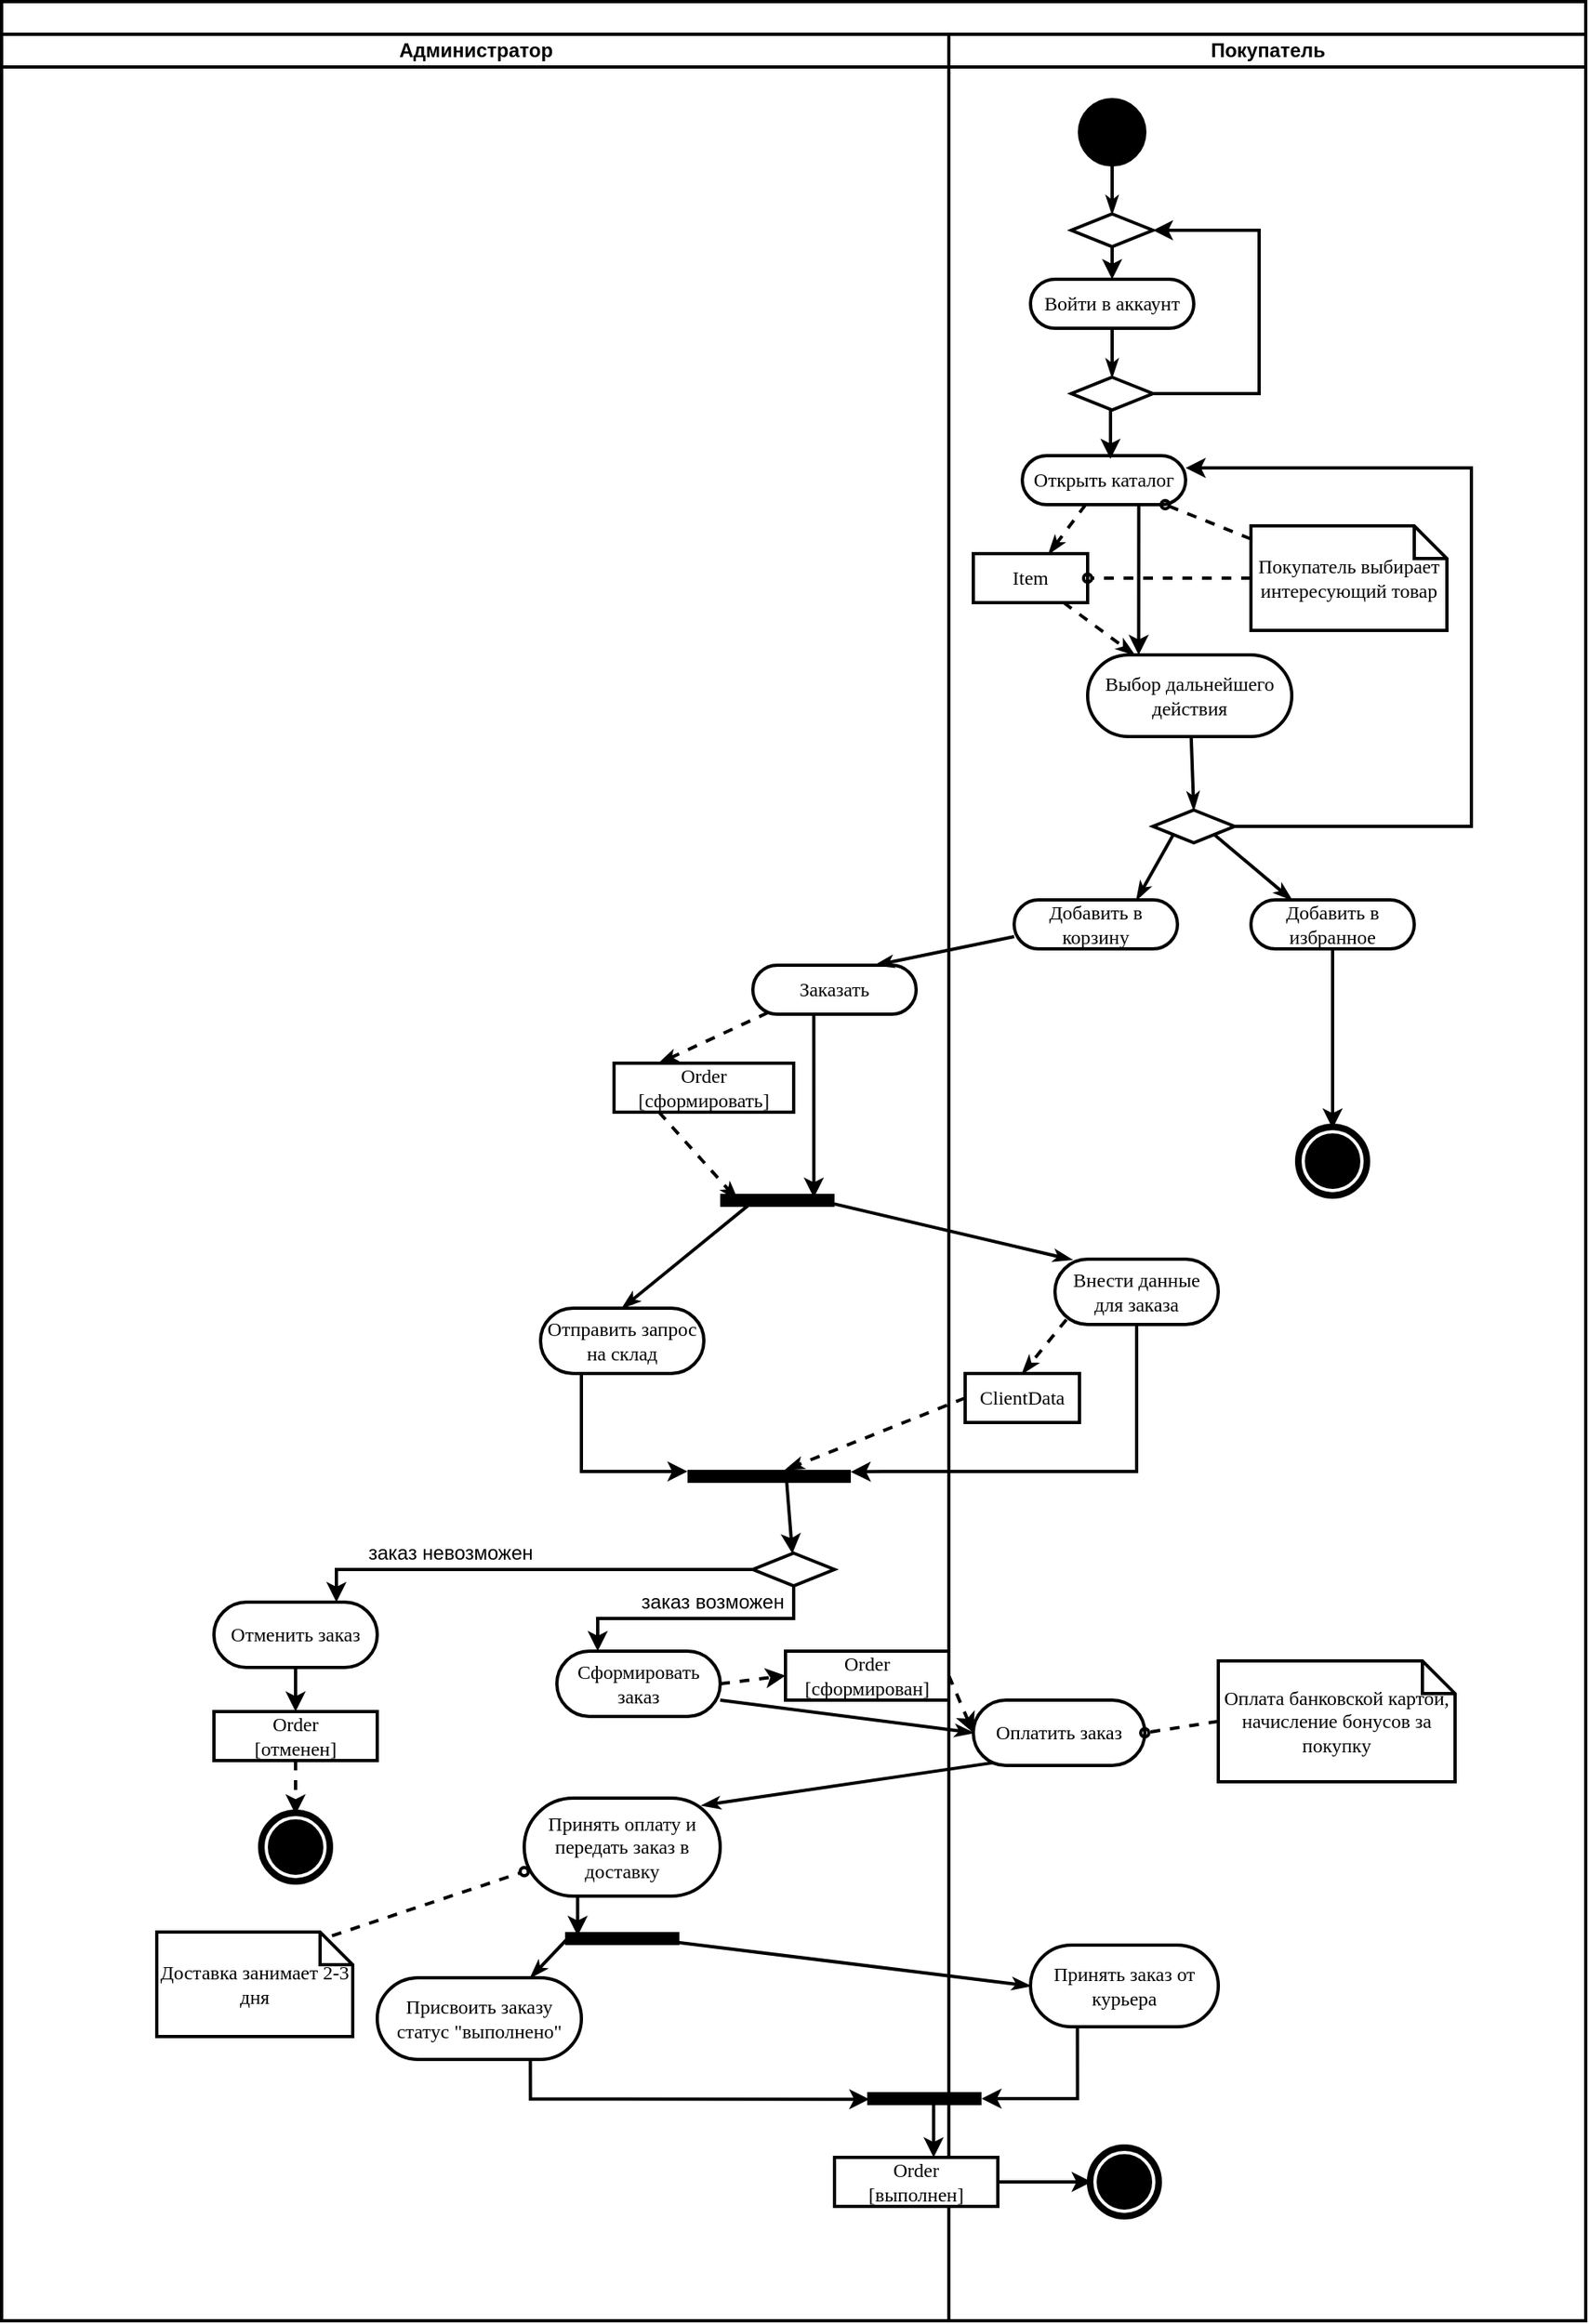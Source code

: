 <mxfile version="14.5.1" type="device"><diagram name="Page-1" id="0783ab3e-0a74-02c8-0abd-f7b4e66b4bec"><mxGraphModel dx="768" dy="1582" grid="1" gridSize="10" guides="1" tooltips="1" connect="1" arrows="1" fold="1" page="1" pageScale="1" pageWidth="850" pageHeight="1100" background="#ffffff" math="0" shadow="0"><root><mxCell id="0"/><mxCell id="1" parent="0"/><mxCell id="hK5iQd5hAezrhzePRiLR-126" style="edgeStyle=orthogonalEdgeStyle;rounded=0;orthogonalLoop=1;jettySize=auto;html=1;exitX=0.5;exitY=1;exitDx=0;exitDy=0;entryX=0.999;entryY=0.154;entryDx=0;entryDy=0;entryPerimeter=0;strokeWidth=2;" parent="1" source="hK5iQd5hAezrhzePRiLR-85" target="hK5iQd5hAezrhzePRiLR-138" edge="1"><mxGeometry relative="1" as="geometry"><mxPoint x="460.0" y="920" as="targetPoint"/><Array as="points"><mxPoint x="580" y="890"/><mxPoint x="560" y="890"/></Array></mxGeometry></mxCell><mxCell id="1c1d494c118603dd-1" value="" style="swimlane;html=1;childLayout=stackLayout;startSize=20;rounded=0;shadow=0;comic=0;labelBackgroundColor=none;strokeWidth=2;fontFamily=Verdana;fontSize=12;align=center;" parent="1" vertex="1"><mxGeometry x="40" y="-10" width="970" height="1420" as="geometry"/></mxCell><mxCell id="1c1d494c118603dd-2" value="Администратор" style="swimlane;html=1;startSize=20;strokeWidth=2;" parent="1c1d494c118603dd-1" vertex="1"><mxGeometry y="20" width="580" height="1400" as="geometry"/></mxCell><mxCell id="hK5iQd5hAezrhzePRiLR-89" value="Отправить запрос на склад" style="rounded=1;whiteSpace=wrap;html=1;shadow=0;comic=0;labelBackgroundColor=none;strokeWidth=2;fontFamily=Verdana;fontSize=12;align=center;arcSize=50;" parent="1c1d494c118603dd-2" vertex="1"><mxGeometry x="330" y="780" width="100" height="40" as="geometry"/></mxCell><mxCell id="hK5iQd5hAezrhzePRiLR-91" value="Сформировать заказ" style="rounded=1;whiteSpace=wrap;html=1;shadow=0;comic=0;labelBackgroundColor=none;strokeWidth=2;fontFamily=Verdana;fontSize=12;align=center;arcSize=50;" parent="1c1d494c118603dd-2" vertex="1"><mxGeometry x="340" y="990" width="100" height="40" as="geometry"/></mxCell><mxCell id="hK5iQd5hAezrhzePRiLR-98" style="edgeStyle=orthogonalEdgeStyle;rounded=0;orthogonalLoop=1;jettySize=auto;html=1;exitX=0.5;exitY=1;exitDx=0;exitDy=0;entryX=0.5;entryY=0;entryDx=0;entryDy=0;strokeWidth=2;" parent="1c1d494c118603dd-2" source="hK5iQd5hAezrhzePRiLR-92" target="PaFCo9IKnVCk_rTo2E6j-6" edge="1"><mxGeometry relative="1" as="geometry"><mxPoint x="180" y="1040" as="targetPoint"/></mxGeometry></mxCell><mxCell id="hK5iQd5hAezrhzePRiLR-92" value="Отменить заказ" style="rounded=1;whiteSpace=wrap;html=1;shadow=0;comic=0;labelBackgroundColor=none;strokeWidth=2;fontFamily=Verdana;fontSize=12;align=center;arcSize=50;" parent="1c1d494c118603dd-2" vertex="1"><mxGeometry x="130" y="960" width="100" height="40" as="geometry"/></mxCell><mxCell id="hK5iQd5hAezrhzePRiLR-97" value="" style="shape=mxgraph.bpmn.shape;html=1;verticalLabelPosition=bottom;labelBackgroundColor=#ffffff;verticalAlign=top;perimeter=ellipsePerimeter;outline=end;symbol=terminate;rounded=0;shadow=0;comic=0;strokeWidth=2;fontFamily=Verdana;fontSize=12;align=center;" parent="1c1d494c118603dd-2" vertex="1"><mxGeometry x="160" y="1090" width="40" height="40" as="geometry"/></mxCell><mxCell id="hK5iQd5hAezrhzePRiLR-111" style="edgeStyle=orthogonalEdgeStyle;rounded=0;orthogonalLoop=1;jettySize=auto;html=1;exitX=0.5;exitY=1;exitDx=0;exitDy=0;entryX=0.11;entryY=0.292;entryDx=0;entryDy=0;entryPerimeter=0;strokeWidth=2;" parent="1c1d494c118603dd-2" source="hK5iQd5hAezrhzePRiLR-102" target="I1oVrFTaeM4U8yDyxwLj-1" edge="1"><mxGeometry relative="1" as="geometry"><mxPoint x="360" y="1150" as="targetPoint"/><Array as="points"/></mxGeometry></mxCell><mxCell id="hK5iQd5hAezrhzePRiLR-102" value="Принять оплату и передать заказ в доставку" style="rounded=1;whiteSpace=wrap;html=1;shadow=0;comic=0;labelBackgroundColor=none;strokeWidth=2;fontFamily=Verdana;fontSize=12;align=center;arcSize=50;" parent="1c1d494c118603dd-2" vertex="1"><mxGeometry x="320" y="1080" width="120" height="60" as="geometry"/></mxCell><mxCell id="hK5iQd5hAezrhzePRiLR-104" value="Доставка занимает 2-3 дня" style="shape=note;whiteSpace=wrap;html=1;rounded=0;shadow=0;comic=0;labelBackgroundColor=none;strokeWidth=2;fontFamily=Verdana;fontSize=12;align=center;size=20;" parent="1c1d494c118603dd-2" vertex="1"><mxGeometry x="95" y="1162" width="120" height="64" as="geometry"/></mxCell><mxCell id="hK5iQd5hAezrhzePRiLR-105" style="edgeStyle=none;rounded=0;html=1;dashed=1;labelBackgroundColor=none;startArrow=none;startFill=0;startSize=5;endArrow=oval;endFill=0;endSize=5;jettySize=auto;orthogonalLoop=1;strokeWidth=2;fontFamily=Verdana;fontSize=12;entryX=0;entryY=0.75;entryDx=0;entryDy=0;exitX=0.894;exitY=0.036;exitDx=0;exitDy=0;exitPerimeter=0;" parent="1c1d494c118603dd-2" source="hK5iQd5hAezrhzePRiLR-104" target="hK5iQd5hAezrhzePRiLR-102" edge="1"><mxGeometry relative="1" as="geometry"><mxPoint x="385" y="1201.5" as="sourcePoint"/><mxPoint x="285" y="1201.5" as="targetPoint"/></mxGeometry></mxCell><mxCell id="hK5iQd5hAezrhzePRiLR-114" value="Присвоить заказу статус &quot;выполнено&quot;" style="rounded=1;whiteSpace=wrap;html=1;shadow=0;comic=0;labelBackgroundColor=none;strokeWidth=2;fontFamily=Verdana;fontSize=12;align=center;arcSize=50;" parent="1c1d494c118603dd-2" vertex="1"><mxGeometry x="230" y="1190" width="125" height="50" as="geometry"/></mxCell><mxCell id="hK5iQd5hAezrhzePRiLR-116" style="edgeStyle=none;rounded=0;html=1;labelBackgroundColor=none;startArrow=none;startFill=0;startSize=5;endArrow=classicThin;endFill=1;endSize=5;jettySize=auto;orthogonalLoop=1;strokeWidth=2;fontFamily=Verdana;fontSize=12;entryX=0.75;entryY=0;entryDx=0;entryDy=0;exitX=0;exitY=1;exitDx=0;exitDy=0;" parent="1c1d494c118603dd-2" target="hK5iQd5hAezrhzePRiLR-114" edge="1"><mxGeometry relative="1" as="geometry"><mxPoint x="347.5" y="1165" as="sourcePoint"/><mxPoint x="480.0" y="1205" as="targetPoint"/></mxGeometry></mxCell><mxCell id="hK5iQd5hAezrhzePRiLR-133" value="заказ невозможен" style="text;html=1;strokeColor=none;fillColor=none;align=center;verticalAlign=middle;whiteSpace=wrap;rounded=0;rotation=0;strokeWidth=2;" parent="1c1d494c118603dd-2" vertex="1"><mxGeometry x="215" y="920" width="120" height="20" as="geometry"/></mxCell><mxCell id="hK5iQd5hAezrhzePRiLR-134" value="заказ возможен" style="text;html=1;align=center;verticalAlign=middle;resizable=0;points=[];autosize=1;strokeWidth=2;" parent="1c1d494c118603dd-2" vertex="1"><mxGeometry x="385" y="950" width="100" height="20" as="geometry"/></mxCell><mxCell id="hK5iQd5hAezrhzePRiLR-136" style="edgeStyle=orthogonalEdgeStyle;rounded=0;orthogonalLoop=1;jettySize=auto;html=1;exitX=0.5;exitY=1;exitDx=0;exitDy=0;strokeWidth=2;" parent="1c1d494c118603dd-2" source="hK5iQd5hAezrhzePRiLR-133" target="hK5iQd5hAezrhzePRiLR-133" edge="1"><mxGeometry relative="1" as="geometry"/></mxCell><mxCell id="hK5iQd5hAezrhzePRiLR-143" value="" style="line;strokeWidth=8;fillColor=none;align=left;verticalAlign=middle;spacingTop=-1;spacingLeft=3;spacingRight=3;rotatable=0;labelPosition=right;points=[];portConstraint=eastwest;" parent="1c1d494c118603dd-2" vertex="1"><mxGeometry x="440" y="710" width="70" height="8" as="geometry"/></mxCell><mxCell id="hK5iQd5hAezrhzePRiLR-87" style="edgeStyle=none;rounded=0;html=1;labelBackgroundColor=none;startArrow=none;startFill=0;startSize=5;endArrow=classicThin;endFill=1;endSize=5;jettySize=auto;orthogonalLoop=1;strokeWidth=2;fontFamily=Verdana;fontSize=12;entryX=0.5;entryY=0;entryDx=0;entryDy=0;exitX=0.252;exitY=0.839;exitDx=0;exitDy=0;exitPerimeter=0;" parent="1c1d494c118603dd-2" source="hK5iQd5hAezrhzePRiLR-143" target="hK5iQd5hAezrhzePRiLR-89" edge="1"><mxGeometry relative="1" as="geometry"><mxPoint x="447.5" y="724" as="sourcePoint"/><mxPoint x="381.3" y="751" as="targetPoint"/></mxGeometry></mxCell><mxCell id="I1oVrFTaeM4U8yDyxwLj-1" value="" style="line;strokeWidth=8;fillColor=none;align=left;verticalAlign=middle;spacingTop=-1;spacingLeft=3;spacingRight=3;rotatable=0;labelPosition=right;points=[];portConstraint=eastwest;" parent="1c1d494c118603dd-2" vertex="1"><mxGeometry x="345" y="1162" width="70" height="8" as="geometry"/></mxCell><mxCell id="XNTzc82QQBspX6-do7zH-3" style="edgeStyle=orthogonalEdgeStyle;rounded=0;orthogonalLoop=1;jettySize=auto;html=1;exitX=0.5;exitY=1;exitDx=0;exitDy=0;entryX=0.819;entryY=0.292;entryDx=0;entryDy=0;entryPerimeter=0;strokeWidth=2;" parent="1c1d494c118603dd-2" source="hK5iQd5hAezrhzePRiLR-80" target="hK5iQd5hAezrhzePRiLR-143" edge="1"><mxGeometry relative="1" as="geometry"><Array as="points"><mxPoint x="497" y="600"/></Array></mxGeometry></mxCell><mxCell id="hK5iQd5hAezrhzePRiLR-80" value="Заказать" style="rounded=1;whiteSpace=wrap;html=1;shadow=0;comic=0;labelBackgroundColor=none;strokeWidth=2;fontFamily=Verdana;fontSize=12;align=center;arcSize=50;" parent="1c1d494c118603dd-2" vertex="1"><mxGeometry x="460" y="570" width="100" height="30" as="geometry"/></mxCell><mxCell id="XNTzc82QQBspX6-do7zH-1" value="Order&lt;br&gt;[сформировать]" style="rounded=0;whiteSpace=wrap;html=1;shadow=0;comic=0;labelBackgroundColor=none;strokeWidth=2;fontFamily=Verdana;fontSize=12;align=center;arcSize=50;" parent="1c1d494c118603dd-2" vertex="1"><mxGeometry x="375" y="630" width="110" height="30" as="geometry"/></mxCell><mxCell id="XNTzc82QQBspX6-do7zH-5" value="Order&lt;br&gt;[сформирован]" style="rounded=0;whiteSpace=wrap;html=1;shadow=0;comic=0;labelBackgroundColor=none;strokeWidth=2;fontFamily=Verdana;fontSize=12;align=center;arcSize=50;" parent="1c1d494c118603dd-2" vertex="1"><mxGeometry x="480" y="990" width="100" height="30" as="geometry"/></mxCell><mxCell id="XNTzc82QQBspX6-do7zH-7" value="" style="endArrow=classic;html=1;exitX=1;exitY=0.5;exitDx=0;exitDy=0;entryX=0;entryY=0.5;entryDx=0;entryDy=0;dashed=1;strokeWidth=2;" parent="1c1d494c118603dd-2" source="hK5iQd5hAezrhzePRiLR-91" target="XNTzc82QQBspX6-do7zH-5" edge="1"><mxGeometry width="50" height="50" relative="1" as="geometry"><mxPoint x="420" y="900" as="sourcePoint"/><mxPoint x="470" y="850" as="targetPoint"/></mxGeometry></mxCell><mxCell id="PaFCo9IKnVCk_rTo2E6j-2" style="edgeStyle=none;rounded=0;html=1;labelBackgroundColor=none;startArrow=none;startFill=0;startSize=5;endArrow=classicThin;endFill=1;endSize=5;jettySize=auto;orthogonalLoop=1;strokeWidth=2;fontFamily=Verdana;fontSize=12;dashed=1;exitX=0.093;exitY=0.967;exitDx=0;exitDy=0;exitPerimeter=0;entryX=0.25;entryY=0;entryDx=0;entryDy=0;" parent="1c1d494c118603dd-2" source="hK5iQd5hAezrhzePRiLR-80" target="XNTzc82QQBspX6-do7zH-1" edge="1"><mxGeometry relative="1" as="geometry"><mxPoint x="660.312" y="358" as="sourcePoint"/><mxPoint x="703.646" y="390" as="targetPoint"/></mxGeometry></mxCell><mxCell id="PaFCo9IKnVCk_rTo2E6j-3" style="edgeStyle=none;rounded=0;html=1;labelBackgroundColor=none;startArrow=none;startFill=0;startSize=5;endArrow=classicThin;endFill=1;endSize=5;jettySize=auto;orthogonalLoop=1;strokeWidth=2;fontFamily=Verdana;fontSize=12;dashed=1;exitX=0.25;exitY=1;exitDx=0;exitDy=0;entryX=0.152;entryY=0.458;entryDx=0;entryDy=0;entryPerimeter=0;" parent="1c1d494c118603dd-2" source="XNTzc82QQBspX6-do7zH-1" target="hK5iQd5hAezrhzePRiLR-143" edge="1"><mxGeometry relative="1" as="geometry"><mxPoint x="479.3" y="609.01" as="sourcePoint"/><mxPoint x="412.5" y="640" as="targetPoint"/></mxGeometry></mxCell><mxCell id="PaFCo9IKnVCk_rTo2E6j-7" style="edgeStyle=orthogonalEdgeStyle;rounded=0;orthogonalLoop=1;jettySize=auto;html=1;exitX=0.5;exitY=1;exitDx=0;exitDy=0;entryX=0.5;entryY=0;entryDx=0;entryDy=0;dashed=1;strokeWidth=2;" parent="1c1d494c118603dd-2" source="PaFCo9IKnVCk_rTo2E6j-6" target="hK5iQd5hAezrhzePRiLR-97" edge="1"><mxGeometry relative="1" as="geometry"/></mxCell><mxCell id="PaFCo9IKnVCk_rTo2E6j-6" value="Order&lt;br&gt;[отменен]" style="rounded=0;whiteSpace=wrap;html=1;shadow=0;comic=0;labelBackgroundColor=none;strokeWidth=2;fontFamily=Verdana;fontSize=12;align=center;arcSize=50;" parent="1c1d494c118603dd-2" vertex="1"><mxGeometry x="130" y="1027" width="100" height="30" as="geometry"/></mxCell><mxCell id="hK5iQd5hAezrhzePRiLR-95" value="" style="rhombus;whiteSpace=wrap;html=1;strokeWidth=2;" parent="1c1d494c118603dd-2" vertex="1"><mxGeometry x="460" y="930" width="50" height="20" as="geometry"/></mxCell><mxCell id="hK5iQd5hAezrhzePRiLR-132" style="edgeStyle=orthogonalEdgeStyle;rounded=0;orthogonalLoop=1;jettySize=auto;html=1;exitX=0.5;exitY=1;exitDx=0;exitDy=0;entryX=0.25;entryY=0;entryDx=0;entryDy=0;strokeWidth=2;" parent="1c1d494c118603dd-2" source="hK5iQd5hAezrhzePRiLR-95" target="hK5iQd5hAezrhzePRiLR-91" edge="1"><mxGeometry relative="1" as="geometry"/></mxCell><mxCell id="hK5iQd5hAezrhzePRiLR-135" style="edgeStyle=orthogonalEdgeStyle;rounded=0;orthogonalLoop=1;jettySize=auto;html=1;exitX=0;exitY=0.5;exitDx=0;exitDy=0;entryX=0.75;entryY=0;entryDx=0;entryDy=0;strokeWidth=2;" parent="1c1d494c118603dd-2" source="hK5iQd5hAezrhzePRiLR-95" target="hK5iQd5hAezrhzePRiLR-92" edge="1"><mxGeometry relative="1" as="geometry"/></mxCell><mxCell id="1c1d494c118603dd-4" value="Покупатель" style="swimlane;html=1;startSize=20;strokeWidth=2;" parent="1c1d494c118603dd-1" vertex="1"><mxGeometry x="580" y="20" width="390" height="1400" as="geometry"/></mxCell><mxCell id="1c1d494c118603dd-27" style="edgeStyle=orthogonalEdgeStyle;rounded=0;html=1;labelBackgroundColor=none;startArrow=none;startFill=0;startSize=5;endArrow=classicThin;endFill=1;endSize=5;jettySize=auto;orthogonalLoop=1;strokeWidth=2;fontFamily=Verdana;fontSize=12;entryX=0.5;entryY=0;entryDx=0;entryDy=0;" parent="1c1d494c118603dd-4" source="60571a20871a0731-4" target="hK5iQd5hAezrhzePRiLR-65" edge="1"><mxGeometry relative="1" as="geometry"><mxPoint x="90" y="110" as="targetPoint"/></mxGeometry></mxCell><mxCell id="60571a20871a0731-4" value="" style="ellipse;whiteSpace=wrap;html=1;rounded=0;shadow=0;comic=0;labelBackgroundColor=none;strokeWidth=2;fillColor=#000000;fontFamily=Verdana;fontSize=12;align=center;" parent="1c1d494c118603dd-4" vertex="1"><mxGeometry x="80" y="40" width="40" height="40" as="geometry"/></mxCell><mxCell id="60571a20871a0731-8" value="Войти в аккаунт" style="rounded=1;whiteSpace=wrap;html=1;shadow=0;comic=0;labelBackgroundColor=none;strokeWidth=2;fontFamily=Verdana;fontSize=12;align=center;arcSize=50;" parent="1c1d494c118603dd-4" vertex="1"><mxGeometry x="50" y="150" width="100" height="30" as="geometry"/></mxCell><mxCell id="1c1d494c118603dd-33" style="rounded=0;html=1;labelBackgroundColor=none;startArrow=none;startFill=0;startSize=5;endArrow=classicThin;endFill=1;endSize=5;jettySize=auto;orthogonalLoop=1;strokeWidth=2;fontFamily=Verdana;fontSize=12;dashed=1;" parent="1c1d494c118603dd-4" source="1c1d494c118603dd-5" target="1c1d494c118603dd-9" edge="1"><mxGeometry relative="1" as="geometry"/></mxCell><mxCell id="PaFCo9IKnVCk_rTo2E6j-1" style="edgeStyle=orthogonalEdgeStyle;rounded=0;orthogonalLoop=1;jettySize=auto;html=1;exitX=0.5;exitY=1;exitDx=0;exitDy=0;entryX=0.25;entryY=0;entryDx=0;entryDy=0;strokeWidth=2;" parent="1c1d494c118603dd-4" source="1c1d494c118603dd-5" target="1c1d494c118603dd-8" edge="1"><mxGeometry relative="1" as="geometry"><Array as="points"><mxPoint x="116" y="288"/></Array></mxGeometry></mxCell><mxCell id="1c1d494c118603dd-5" value="Открыть каталог" style="rounded=1;whiteSpace=wrap;html=1;shadow=0;comic=0;labelBackgroundColor=none;strokeWidth=2;fontFamily=Verdana;fontSize=12;align=center;arcSize=50;" parent="1c1d494c118603dd-4" vertex="1"><mxGeometry x="45" y="258" width="100" height="30" as="geometry"/></mxCell><mxCell id="1c1d494c118603dd-38" style="edgeStyle=none;rounded=0;html=1;labelBackgroundColor=none;startArrow=none;startFill=0;startSize=5;endArrow=classicThin;endFill=1;endSize=5;jettySize=auto;orthogonalLoop=1;strokeWidth=2;fontFamily=Verdana;fontSize=12;entryX=0.5;entryY=0;entryDx=0;entryDy=0;" parent="1c1d494c118603dd-4" source="1c1d494c118603dd-8" target="hK5iQd5hAezrhzePRiLR-76" edge="1"><mxGeometry relative="1" as="geometry"><mxPoint x="35" y="417.222" as="targetPoint"/></mxGeometry></mxCell><mxCell id="1c1d494c118603dd-8" value="Выбор дальнейшего действия" style="rounded=1;whiteSpace=wrap;html=1;shadow=0;comic=0;labelBackgroundColor=none;strokeWidth=2;fontFamily=Verdana;fontSize=12;align=center;arcSize=50;" parent="1c1d494c118603dd-4" vertex="1"><mxGeometry x="85" y="380" width="125" height="50" as="geometry"/></mxCell><mxCell id="1c1d494c118603dd-37" style="edgeStyle=none;rounded=0;html=1;labelBackgroundColor=none;startArrow=none;startFill=0;startSize=5;endArrow=classicThin;endFill=1;endSize=5;jettySize=auto;orthogonalLoop=1;strokeWidth=2;fontFamily=Verdana;fontSize=12;dashed=1;" parent="1c1d494c118603dd-4" source="1c1d494c118603dd-9" target="1c1d494c118603dd-8" edge="1"><mxGeometry relative="1" as="geometry"/></mxCell><mxCell id="1c1d494c118603dd-9" value="Item" style="rounded=0;whiteSpace=wrap;html=1;shadow=0;comic=0;labelBackgroundColor=none;strokeWidth=2;fontFamily=Verdana;fontSize=12;align=center;arcSize=50;" parent="1c1d494c118603dd-4" vertex="1"><mxGeometry x="15" y="318" width="70" height="30" as="geometry"/></mxCell><mxCell id="1c1d494c118603dd-48" style="edgeStyle=none;rounded=0;html=1;dashed=1;labelBackgroundColor=none;startArrow=none;startFill=0;startSize=5;endArrow=oval;endFill=0;endSize=5;jettySize=auto;orthogonalLoop=1;strokeWidth=2;fontFamily=Verdana;fontSize=12" parent="1c1d494c118603dd-4" source="1c1d494c118603dd-20" target="1c1d494c118603dd-5" edge="1"><mxGeometry relative="1" as="geometry"/></mxCell><mxCell id="1c1d494c118603dd-49" style="edgeStyle=none;rounded=0;html=1;dashed=1;labelBackgroundColor=none;startArrow=none;startFill=0;startSize=5;endArrow=oval;endFill=0;endSize=5;jettySize=auto;orthogonalLoop=1;strokeWidth=2;fontFamily=Verdana;fontSize=12" parent="1c1d494c118603dd-4" source="1c1d494c118603dd-20" target="1c1d494c118603dd-9" edge="1"><mxGeometry relative="1" as="geometry"/></mxCell><mxCell id="1c1d494c118603dd-20" value="Покупатель выбирает интересующий товар" style="shape=note;whiteSpace=wrap;html=1;rounded=0;shadow=0;comic=0;labelBackgroundColor=none;strokeWidth=2;fontFamily=Verdana;fontSize=12;align=center;size=20;" parent="1c1d494c118603dd-4" vertex="1"><mxGeometry x="185" y="301" width="120" height="64" as="geometry"/></mxCell><mxCell id="1c1d494c118603dd-28" style="edgeStyle=orthogonalEdgeStyle;rounded=0;html=1;labelBackgroundColor=none;startArrow=none;startFill=0;startSize=5;endArrow=classicThin;endFill=1;endSize=5;jettySize=auto;orthogonalLoop=1;strokeWidth=2;fontFamily=Verdana;fontSize=12;entryX=0.5;entryY=0;entryDx=0;entryDy=0;" parent="1c1d494c118603dd-4" source="60571a20871a0731-8" target="hK5iQd5hAezrhzePRiLR-30" edge="1"><mxGeometry relative="1" as="geometry"><Array as="points"/><mxPoint x="110" y="180" as="targetPoint"/></mxGeometry></mxCell><mxCell id="hK5iQd5hAezrhzePRiLR-67" style="edgeStyle=orthogonalEdgeStyle;rounded=0;orthogonalLoop=1;jettySize=auto;html=1;exitX=1;exitY=0.5;exitDx=0;exitDy=0;entryX=1;entryY=0.5;entryDx=0;entryDy=0;strokeWidth=2;" parent="1c1d494c118603dd-4" source="hK5iQd5hAezrhzePRiLR-30" target="hK5iQd5hAezrhzePRiLR-65" edge="1"><mxGeometry relative="1" as="geometry"><Array as="points"><mxPoint x="190" y="220"/><mxPoint x="190" y="120"/></Array></mxGeometry></mxCell><mxCell id="hK5iQd5hAezrhzePRiLR-69" style="edgeStyle=orthogonalEdgeStyle;rounded=0;orthogonalLoop=1;jettySize=auto;html=1;exitX=0.5;exitY=1;exitDx=0;exitDy=0;entryX=0.65;entryY=0.067;entryDx=0;entryDy=0;entryPerimeter=0;strokeWidth=2;" parent="1c1d494c118603dd-4" source="hK5iQd5hAezrhzePRiLR-30" edge="1"><mxGeometry relative="1" as="geometry"><mxPoint x="89" y="230" as="sourcePoint"/><mxPoint x="99" y="260.01" as="targetPoint"/></mxGeometry></mxCell><mxCell id="hK5iQd5hAezrhzePRiLR-30" value="" style="rhombus;whiteSpace=wrap;html=1;strokeWidth=2;" parent="1c1d494c118603dd-4" vertex="1"><mxGeometry x="75" y="210" width="50" height="20" as="geometry"/></mxCell><mxCell id="hK5iQd5hAezrhzePRiLR-66" style="edgeStyle=orthogonalEdgeStyle;rounded=0;orthogonalLoop=1;jettySize=auto;html=1;exitX=0.5;exitY=1;exitDx=0;exitDy=0;entryX=0.5;entryY=0;entryDx=0;entryDy=0;strokeWidth=2;" parent="1c1d494c118603dd-4" source="hK5iQd5hAezrhzePRiLR-65" target="60571a20871a0731-8" edge="1"><mxGeometry relative="1" as="geometry"/></mxCell><mxCell id="hK5iQd5hAezrhzePRiLR-65" value="" style="rhombus;whiteSpace=wrap;html=1;strokeWidth=2;" parent="1c1d494c118603dd-4" vertex="1"><mxGeometry x="75" y="110" width="50" height="20" as="geometry"/></mxCell><mxCell id="hK5iQd5hAezrhzePRiLR-70" value="Добавить в корзину" style="rounded=1;whiteSpace=wrap;html=1;shadow=0;comic=0;labelBackgroundColor=none;strokeWidth=2;fontFamily=Verdana;fontSize=12;align=center;arcSize=50;" parent="1c1d494c118603dd-4" vertex="1"><mxGeometry x="40" y="530" width="100" height="30" as="geometry"/></mxCell><mxCell id="hK5iQd5hAezrhzePRiLR-75" style="edgeStyle=orthogonalEdgeStyle;rounded=0;orthogonalLoop=1;jettySize=auto;html=1;exitX=0.5;exitY=1;exitDx=0;exitDy=0;entryX=0.5;entryY=0;entryDx=0;entryDy=0;strokeWidth=2;" parent="1c1d494c118603dd-4" source="hK5iQd5hAezrhzePRiLR-71" target="hK5iQd5hAezrhzePRiLR-74" edge="1"><mxGeometry relative="1" as="geometry"><mxPoint x="230" y="610" as="targetPoint"/></mxGeometry></mxCell><mxCell id="hK5iQd5hAezrhzePRiLR-71" value="Добавить в избранное" style="rounded=1;whiteSpace=wrap;html=1;shadow=0;comic=0;labelBackgroundColor=none;strokeWidth=2;fontFamily=Verdana;fontSize=12;align=center;arcSize=50;" parent="1c1d494c118603dd-4" vertex="1"><mxGeometry x="185" y="530" width="100" height="30" as="geometry"/></mxCell><mxCell id="hK5iQd5hAezrhzePRiLR-73" style="edgeStyle=none;rounded=0;html=1;labelBackgroundColor=none;startArrow=none;startFill=0;startSize=5;endArrow=classicThin;endFill=1;endSize=5;jettySize=auto;orthogonalLoop=1;strokeWidth=2;fontFamily=Verdana;fontSize=12;entryX=0.25;entryY=0;entryDx=0;entryDy=0;exitX=1;exitY=1;exitDx=0;exitDy=0;" parent="1c1d494c118603dd-4" source="hK5iQd5hAezrhzePRiLR-76" target="hK5iQd5hAezrhzePRiLR-71" edge="1"><mxGeometry relative="1" as="geometry"><mxPoint x="138.333" y="440" as="sourcePoint"/><mxPoint x="100" y="490" as="targetPoint"/></mxGeometry></mxCell><mxCell id="hK5iQd5hAezrhzePRiLR-74" value="" style="shape=mxgraph.bpmn.shape;html=1;verticalLabelPosition=bottom;labelBackgroundColor=#ffffff;verticalAlign=top;perimeter=ellipsePerimeter;outline=end;symbol=terminate;rounded=0;shadow=0;comic=0;strokeWidth=2;fontFamily=Verdana;fontSize=12;align=center;" parent="1c1d494c118603dd-4" vertex="1"><mxGeometry x="215" y="670" width="40" height="40" as="geometry"/></mxCell><mxCell id="hK5iQd5hAezrhzePRiLR-79" style="edgeStyle=orthogonalEdgeStyle;rounded=0;orthogonalLoop=1;jettySize=auto;html=1;exitX=1;exitY=0.5;exitDx=0;exitDy=0;entryX=1;entryY=0.25;entryDx=0;entryDy=0;strokeWidth=2;" parent="1c1d494c118603dd-4" source="hK5iQd5hAezrhzePRiLR-76" target="1c1d494c118603dd-5" edge="1"><mxGeometry relative="1" as="geometry"><Array as="points"><mxPoint x="320" y="485"/><mxPoint x="320" y="266"/></Array></mxGeometry></mxCell><mxCell id="hK5iQd5hAezrhzePRiLR-76" value="" style="rhombus;whiteSpace=wrap;html=1;strokeWidth=2;" parent="1c1d494c118603dd-4" vertex="1"><mxGeometry x="125" y="475" width="50" height="20" as="geometry"/></mxCell><mxCell id="hK5iQd5hAezrhzePRiLR-78" style="edgeStyle=none;rounded=0;html=1;labelBackgroundColor=none;startArrow=none;startFill=0;startSize=5;endArrow=classicThin;endFill=1;endSize=5;jettySize=auto;orthogonalLoop=1;strokeWidth=2;fontFamily=Verdana;fontSize=12;entryX=0.75;entryY=0;entryDx=0;entryDy=0;exitX=0;exitY=1;exitDx=0;exitDy=0;" parent="1c1d494c118603dd-4" source="hK5iQd5hAezrhzePRiLR-76" target="hK5iQd5hAezrhzePRiLR-70" edge="1"><mxGeometry relative="1" as="geometry"><mxPoint x="172.5" y="500" as="sourcePoint"/><mxPoint x="220" y="540" as="targetPoint"/></mxGeometry></mxCell><mxCell id="hK5iQd5hAezrhzePRiLR-85" value="Внести данные для заказа" style="rounded=1;whiteSpace=wrap;html=1;shadow=0;comic=0;labelBackgroundColor=none;strokeWidth=2;fontFamily=Verdana;fontSize=12;align=center;arcSize=50;" parent="1c1d494c118603dd-4" vertex="1"><mxGeometry x="65" y="750" width="100" height="40" as="geometry"/></mxCell><mxCell id="hK5iQd5hAezrhzePRiLR-99" value="Оплатить заказ" style="rounded=1;whiteSpace=wrap;html=1;shadow=0;comic=0;labelBackgroundColor=none;strokeWidth=2;fontFamily=Verdana;fontSize=12;align=center;arcSize=50;" parent="1c1d494c118603dd-4" vertex="1"><mxGeometry x="15" y="1020" width="105" height="40" as="geometry"/></mxCell><mxCell id="hK5iQd5hAezrhzePRiLR-106" value="Принять заказ от курьера" style="rounded=1;whiteSpace=wrap;html=1;shadow=0;comic=0;labelBackgroundColor=none;strokeWidth=2;fontFamily=Verdana;fontSize=12;align=center;arcSize=50;" parent="1c1d494c118603dd-4" vertex="1"><mxGeometry x="50" y="1170" width="115" height="50" as="geometry"/></mxCell><mxCell id="hK5iQd5hAezrhzePRiLR-127" value="ClientData" style="rounded=0;whiteSpace=wrap;html=1;shadow=0;comic=0;labelBackgroundColor=none;strokeWidth=2;fontFamily=Verdana;fontSize=12;align=center;arcSize=50;" parent="1c1d494c118603dd-4" vertex="1"><mxGeometry x="10" y="820" width="70" height="30" as="geometry"/></mxCell><mxCell id="hK5iQd5hAezrhzePRiLR-128" value="Оплата банковской картой, начисление бонусов за покупку" style="shape=note;whiteSpace=wrap;html=1;rounded=0;shadow=0;comic=0;labelBackgroundColor=none;strokeWidth=2;fontFamily=Verdana;fontSize=12;align=center;size=20;" parent="1c1d494c118603dd-4" vertex="1"><mxGeometry x="165" y="996" width="145" height="74" as="geometry"/></mxCell><mxCell id="hK5iQd5hAezrhzePRiLR-129" style="edgeStyle=none;rounded=0;html=1;dashed=1;labelBackgroundColor=none;startArrow=none;startFill=0;startSize=5;endArrow=oval;endFill=0;endSize=5;jettySize=auto;orthogonalLoop=1;strokeWidth=2;fontFamily=Verdana;fontSize=12;entryX=1;entryY=0.5;entryDx=0;entryDy=0;exitX=0;exitY=0.5;exitDx=0;exitDy=0;exitPerimeter=0;" parent="1c1d494c118603dd-4" source="hK5iQd5hAezrhzePRiLR-128" target="hK5iQd5hAezrhzePRiLR-99" edge="1"><mxGeometry relative="1" as="geometry"><mxPoint x="-212.72" y="1118.304" as="sourcePoint"/><mxPoint x="-130.0" y="1125" as="targetPoint"/></mxGeometry></mxCell><mxCell id="hK5iQd5hAezrhzePRiLR-122" style="edgeStyle=orthogonalEdgeStyle;rounded=0;orthogonalLoop=1;jettySize=auto;html=1;exitX=0.25;exitY=1;exitDx=0;exitDy=0;strokeWidth=2;" parent="1c1d494c118603dd-4" source="hK5iQd5hAezrhzePRiLR-106" target="I1oVrFTaeM4U8yDyxwLj-2" edge="1"><mxGeometry relative="1" as="geometry"><mxPoint x="70" y="1260" as="targetPoint"/></mxGeometry></mxCell><mxCell id="I1oVrFTaeM4U8yDyxwLj-2" value="" style="line;strokeWidth=8;fillColor=none;align=left;verticalAlign=middle;spacingTop=-1;spacingLeft=3;spacingRight=3;rotatable=0;labelPosition=right;points=[];portConstraint=eastwest;" parent="1c1d494c118603dd-4" vertex="1"><mxGeometry x="-50" y="1260" width="70" height="8" as="geometry"/></mxCell><mxCell id="hK5iQd5hAezrhzePRiLR-117" value="" style="shape=mxgraph.bpmn.shape;html=1;verticalLabelPosition=bottom;labelBackgroundColor=#ffffff;verticalAlign=top;perimeter=ellipsePerimeter;outline=end;symbol=terminate;rounded=0;shadow=0;comic=0;strokeWidth=2;fontFamily=Verdana;fontSize=12;align=center;" parent="1c1d494c118603dd-4" vertex="1"><mxGeometry x="87.5" y="1295" width="40" height="40" as="geometry"/></mxCell><mxCell id="XNTzc82QQBspX6-do7zH-10" style="edgeStyle=orthogonalEdgeStyle;rounded=0;orthogonalLoop=1;jettySize=auto;html=1;exitX=1;exitY=0.5;exitDx=0;exitDy=0;entryX=0;entryY=0.5;entryDx=0;entryDy=0;strokeWidth=2;" parent="1c1d494c118603dd-4" source="XNTzc82QQBspX6-do7zH-9" target="hK5iQd5hAezrhzePRiLR-117" edge="1"><mxGeometry relative="1" as="geometry"/></mxCell><mxCell id="XNTzc82QQBspX6-do7zH-9" value="Order&lt;br&gt;[выполнен]" style="rounded=0;whiteSpace=wrap;html=1;shadow=0;comic=0;labelBackgroundColor=none;strokeWidth=2;fontFamily=Verdana;fontSize=12;align=center;arcSize=50;" parent="1c1d494c118603dd-4" vertex="1"><mxGeometry x="-70" y="1300" width="100" height="30" as="geometry"/></mxCell><mxCell id="XNTzc82QQBspX6-do7zH-2" value="" style="endArrow=classic;html=1;exitX=0.581;exitY=0.625;exitDx=0;exitDy=0;exitPerimeter=0;entryX=0.607;entryY=0;entryDx=0;entryDy=0;entryPerimeter=0;strokeWidth=2;" parent="1c1d494c118603dd-4" source="I1oVrFTaeM4U8yDyxwLj-2" target="XNTzc82QQBspX6-do7zH-9" edge="1"><mxGeometry width="50" height="50" relative="1" as="geometry"><mxPoint x="-140" y="1180" as="sourcePoint"/><mxPoint x="-15" y="1296" as="targetPoint"/></mxGeometry></mxCell><mxCell id="PpEofI5TD45OOrsX6zu1-1" style="edgeStyle=none;rounded=0;html=1;labelBackgroundColor=none;startArrow=none;startFill=0;startSize=5;endArrow=classicThin;endFill=1;endSize=5;jettySize=auto;orthogonalLoop=1;strokeWidth=2;fontFamily=Verdana;fontSize=12;dashed=1;exitX=0.07;exitY=0.925;exitDx=0;exitDy=0;entryX=0.5;entryY=0;entryDx=0;entryDy=0;exitPerimeter=0;" parent="1c1d494c118603dd-4" source="hK5iQd5hAezrhzePRiLR-85" target="hK5iQd5hAezrhzePRiLR-127" edge="1"><mxGeometry relative="1" as="geometry"><mxPoint x="-167.5" y="670" as="sourcePoint"/><mxPoint x="-119.36" y="723.664" as="targetPoint"/></mxGeometry></mxCell><mxCell id="hK5iQd5hAezrhzePRiLR-103" style="edgeStyle=none;rounded=0;html=1;labelBackgroundColor=none;startArrow=none;startFill=0;startSize=5;endArrow=classicThin;endFill=1;endSize=5;jettySize=auto;orthogonalLoop=1;strokeWidth=2;fontFamily=Verdana;fontSize=12;entryX=0.907;entryY=0.075;entryDx=0;entryDy=0;exitX=0.117;exitY=0.958;exitDx=0;exitDy=0;entryPerimeter=0;exitPerimeter=0;" parent="1c1d494c118603dd-1" source="hK5iQd5hAezrhzePRiLR-99" target="hK5iQd5hAezrhzePRiLR-102" edge="1"><mxGeometry relative="1" as="geometry"><mxPoint x="387.3" y="1031" as="sourcePoint"/><mxPoint x="445" y="1060" as="targetPoint"/></mxGeometry></mxCell><mxCell id="hK5iQd5hAezrhzePRiLR-113" style="edgeStyle=none;rounded=0;html=1;labelBackgroundColor=none;startArrow=none;startFill=0;startSize=5;endArrow=classicThin;endFill=1;endSize=5;jettySize=auto;orthogonalLoop=1;strokeWidth=2;fontFamily=Verdana;fontSize=12;entryX=0;entryY=0.5;entryDx=0;entryDy=0;exitX=0.986;exitY=0.792;exitDx=0;exitDy=0;exitPerimeter=0;" parent="1c1d494c118603dd-1" source="I1oVrFTaeM4U8yDyxwLj-1" target="hK5iQd5hAezrhzePRiLR-106" edge="1"><mxGeometry relative="1" as="geometry"><mxPoint x="410" y="1190" as="sourcePoint"/><mxPoint x="418.84" y="1104.5" as="targetPoint"/></mxGeometry></mxCell><mxCell id="hK5iQd5hAezrhzePRiLR-120" style="edgeStyle=orthogonalEdgeStyle;rounded=0;orthogonalLoop=1;jettySize=auto;html=1;exitX=0.75;exitY=1;exitDx=0;exitDy=0;entryX=0.019;entryY=0.542;entryDx=0;entryDy=0;entryPerimeter=0;strokeWidth=2;" parent="1c1d494c118603dd-1" source="hK5iQd5hAezrhzePRiLR-114" target="I1oVrFTaeM4U8yDyxwLj-2" edge="1"><mxGeometry relative="1" as="geometry"><mxPoint x="430" y="1280" as="targetPoint"/></mxGeometry></mxCell><mxCell id="hK5iQd5hAezrhzePRiLR-88" style="edgeStyle=none;rounded=0;html=1;labelBackgroundColor=none;startArrow=none;startFill=0;startSize=5;endArrow=classicThin;endFill=1;endSize=5;jettySize=auto;orthogonalLoop=1;strokeWidth=2;fontFamily=Verdana;fontSize=12;entryX=0.103;entryY=0.008;entryDx=0;entryDy=0;exitX=0.846;exitY=0.458;exitDx=0;exitDy=0;entryPerimeter=0;exitPerimeter=0;" parent="1c1d494c118603dd-1" source="hK5iQd5hAezrhzePRiLR-143" target="hK5iQd5hAezrhzePRiLR-85" edge="1"><mxGeometry relative="1" as="geometry"><mxPoint x="497.5" y="744" as="sourcePoint"/><mxPoint x="441.3" y="781" as="targetPoint"/></mxGeometry></mxCell><mxCell id="hK5iQd5hAezrhzePRiLR-81" style="edgeStyle=none;rounded=0;html=1;labelBackgroundColor=none;startArrow=none;startFill=0;startSize=5;endArrow=classicThin;endFill=1;endSize=5;jettySize=auto;orthogonalLoop=1;strokeWidth=2;fontFamily=Verdana;fontSize=12;entryX=0.75;entryY=0;entryDx=0;entryDy=0;exitX=0;exitY=0.75;exitDx=0;exitDy=0;" parent="1c1d494c118603dd-1" source="hK5iQd5hAezrhzePRiLR-70" target="hK5iQd5hAezrhzePRiLR-80" edge="1"><mxGeometry relative="1" as="geometry"><mxPoint x="565" y="560" as="sourcePoint"/><mxPoint x="625" y="540" as="targetPoint"/></mxGeometry></mxCell><mxCell id="XNTzc82QQBspX6-do7zH-8" value="" style="endArrow=classic;html=1;entryX=0;entryY=0.5;entryDx=0;entryDy=0;exitX=1;exitY=0.5;exitDx=0;exitDy=0;dashed=1;strokeWidth=2;" parent="1c1d494c118603dd-1" source="XNTzc82QQBspX6-do7zH-5" target="hK5iQd5hAezrhzePRiLR-99" edge="1"><mxGeometry width="50" height="50" relative="1" as="geometry"><mxPoint x="420" y="920" as="sourcePoint"/><mxPoint x="470" y="870" as="targetPoint"/></mxGeometry></mxCell><mxCell id="PaFCo9IKnVCk_rTo2E6j-4" style="edgeStyle=none;rounded=0;html=1;labelBackgroundColor=none;startArrow=none;startFill=0;startSize=5;endArrow=classicThin;endFill=1;endSize=5;jettySize=auto;orthogonalLoop=1;strokeWidth=2;fontFamily=Verdana;fontSize=12;exitX=1;exitY=0.75;exitDx=0;exitDy=0;entryX=0;entryY=0.5;entryDx=0;entryDy=0;" parent="1c1d494c118603dd-1" source="hK5iQd5hAezrhzePRiLR-91" target="hK5iQd5hAezrhzePRiLR-99" edge="1"><mxGeometry relative="1" as="geometry"><mxPoint x="489.3" y="639.01" as="sourcePoint"/><mxPoint x="422.5" y="670" as="targetPoint"/></mxGeometry></mxCell><mxCell id="hK5iQd5hAezrhzePRiLR-138" value="" style="line;strokeWidth=8;fillColor=none;align=left;verticalAlign=middle;spacingTop=-1;spacingLeft=3;spacingRight=3;rotatable=0;labelPosition=right;points=[];portConstraint=eastwest;" parent="1" vertex="1"><mxGeometry x="460" y="889" width="100" height="8" as="geometry"/></mxCell><mxCell id="hK5iQd5hAezrhzePRiLR-96" style="edgeStyle=orthogonalEdgeStyle;rounded=0;orthogonalLoop=1;jettySize=auto;html=1;exitX=0.25;exitY=1;exitDx=0;exitDy=0;strokeWidth=2;" parent="1" source="hK5iQd5hAezrhzePRiLR-89" target="hK5iQd5hAezrhzePRiLR-138" edge="1"><mxGeometry relative="1" as="geometry"><mxPoint x="395" y="873" as="sourcePoint"/><mxPoint x="450" y="890" as="targetPoint"/><Array as="points"><mxPoint x="395" y="890"/></Array></mxGeometry></mxCell><mxCell id="hK5iQd5hAezrhzePRiLR-141" value="" style="endArrow=classic;html=1;strokeWidth=2;exitX=0.606;exitY=0.762;exitDx=0;exitDy=0;exitPerimeter=0;" parent="1" source="hK5iQd5hAezrhzePRiLR-138" target="hK5iQd5hAezrhzePRiLR-95" edge="1"><mxGeometry width="50" height="50" relative="1" as="geometry"><mxPoint x="530" y="940" as="sourcePoint"/><mxPoint x="580" y="890" as="targetPoint"/></mxGeometry></mxCell><mxCell id="PpEofI5TD45OOrsX6zu1-2" style="edgeStyle=none;rounded=0;html=1;labelBackgroundColor=none;startArrow=none;startFill=0;startSize=5;endArrow=classicThin;endFill=1;endSize=5;jettySize=auto;orthogonalLoop=1;strokeWidth=2;fontFamily=Verdana;fontSize=12;dashed=1;exitX=0;exitY=0.5;exitDx=0;exitDy=0;" parent="1" source="hK5iQd5hAezrhzePRiLR-127" target="hK5iQd5hAezrhzePRiLR-138" edge="1"><mxGeometry relative="1" as="geometry"><mxPoint x="462.5" y="690" as="sourcePoint"/><mxPoint x="510.64" y="743.664" as="targetPoint"/></mxGeometry></mxCell></root></mxGraphModel></diagram></mxfile>